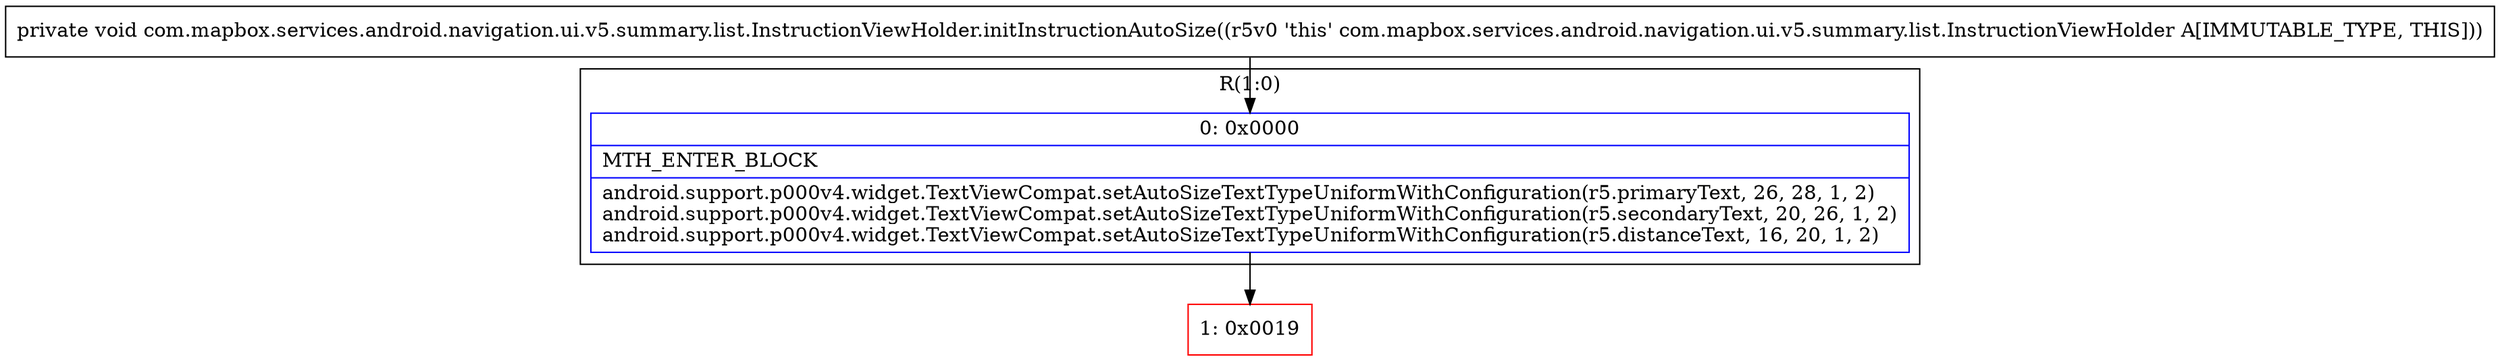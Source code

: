 digraph "CFG forcom.mapbox.services.android.navigation.ui.v5.summary.list.InstructionViewHolder.initInstructionAutoSize()V" {
subgraph cluster_Region_613652909 {
label = "R(1:0)";
node [shape=record,color=blue];
Node_0 [shape=record,label="{0\:\ 0x0000|MTH_ENTER_BLOCK\l|android.support.p000v4.widget.TextViewCompat.setAutoSizeTextTypeUniformWithConfiguration(r5.primaryText, 26, 28, 1, 2)\landroid.support.p000v4.widget.TextViewCompat.setAutoSizeTextTypeUniformWithConfiguration(r5.secondaryText, 20, 26, 1, 2)\landroid.support.p000v4.widget.TextViewCompat.setAutoSizeTextTypeUniformWithConfiguration(r5.distanceText, 16, 20, 1, 2)\l}"];
}
Node_1 [shape=record,color=red,label="{1\:\ 0x0019}"];
MethodNode[shape=record,label="{private void com.mapbox.services.android.navigation.ui.v5.summary.list.InstructionViewHolder.initInstructionAutoSize((r5v0 'this' com.mapbox.services.android.navigation.ui.v5.summary.list.InstructionViewHolder A[IMMUTABLE_TYPE, THIS])) }"];
MethodNode -> Node_0;
Node_0 -> Node_1;
}

